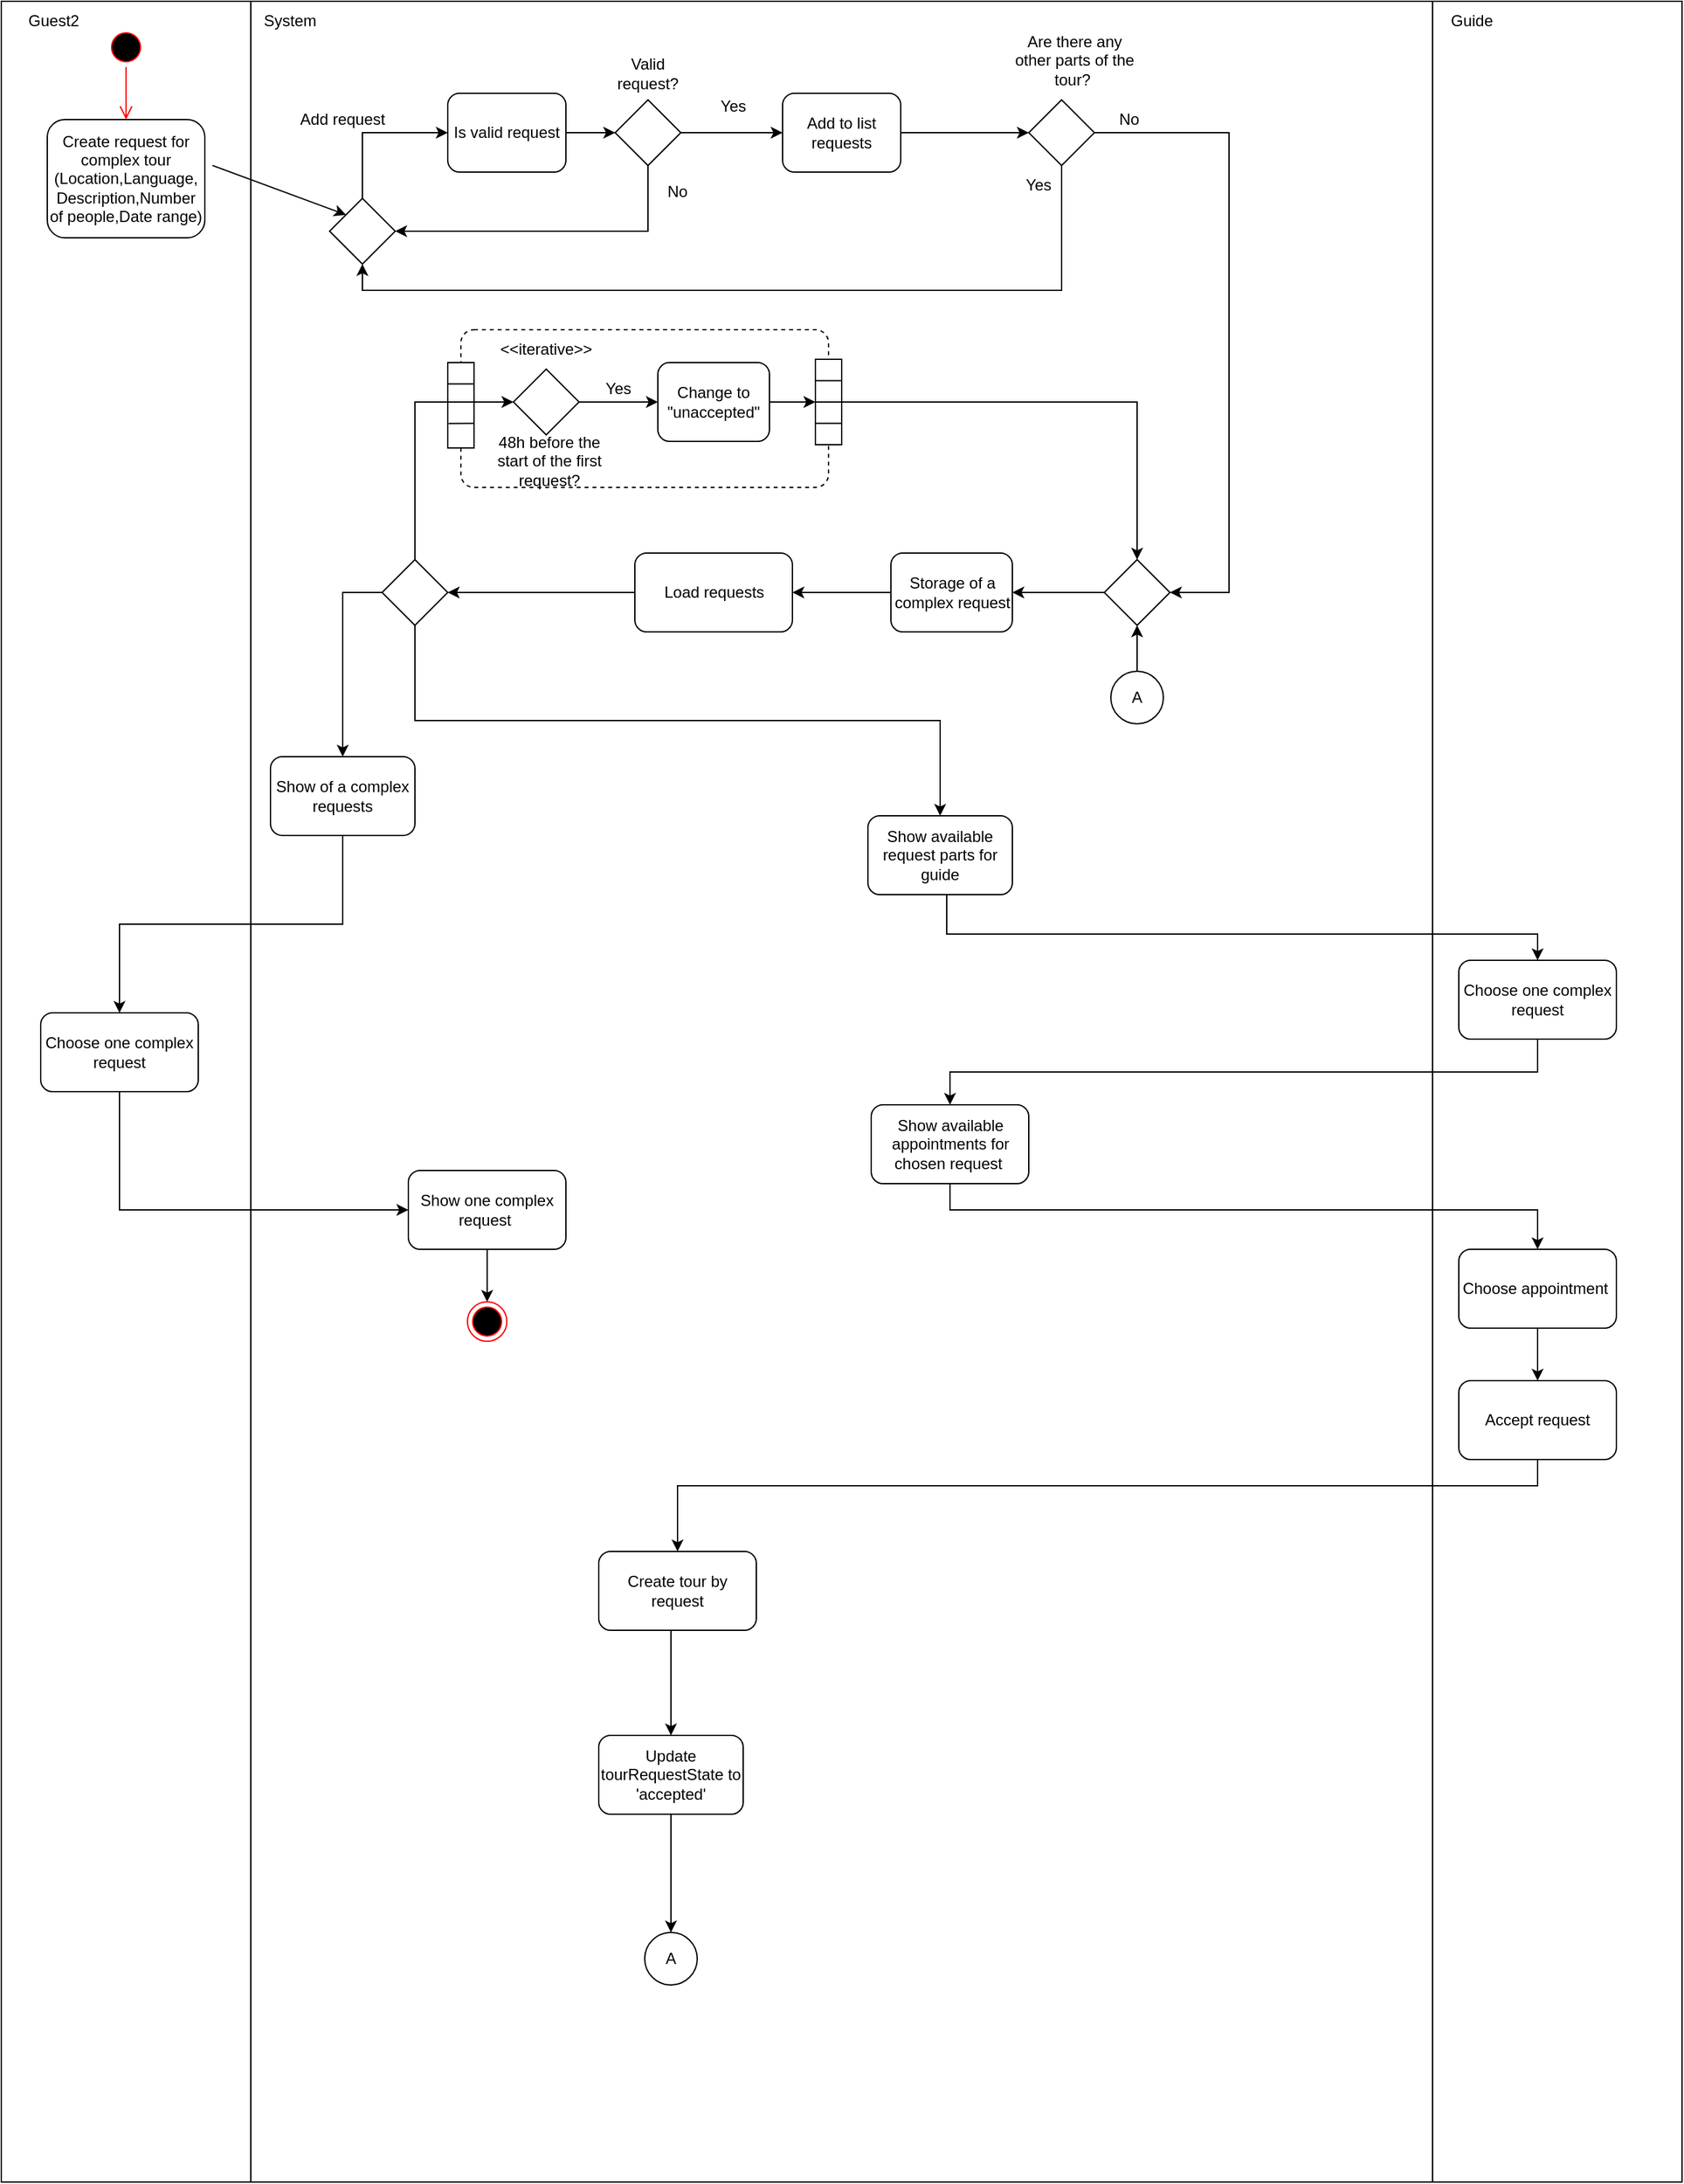 <mxfile version="21.3.8" type="device">
  <diagram name="Page-1" id="8BPoMCp2TiOr8Bzh_alm">
    <mxGraphModel dx="1744" dy="947" grid="1" gridSize="10" guides="1" tooltips="1" connect="1" arrows="1" fold="1" page="1" pageScale="1" pageWidth="1654" pageHeight="2336" math="0" shadow="0">
      <root>
        <mxCell id="0" />
        <mxCell id="1" parent="0" />
        <mxCell id="gNELy4mMwM59_GkufHWA-8" value="" style="rounded=0;whiteSpace=wrap;html=1;" parent="1" vertex="1">
          <mxGeometry x="310" y="100" width="900" height="1660" as="geometry" />
        </mxCell>
        <mxCell id="gNELy4mMwM59_GkufHWA-6" value="" style="rounded=0;whiteSpace=wrap;html=1;" parent="1" vertex="1">
          <mxGeometry x="120" y="100" width="190" height="1660" as="geometry" />
        </mxCell>
        <mxCell id="gNELy4mMwM59_GkufHWA-1" value="" style="ellipse;html=1;shape=startState;fillColor=#000000;strokeColor=#ff0000;" parent="1" vertex="1">
          <mxGeometry x="200" y="120" width="30" height="30" as="geometry" />
        </mxCell>
        <mxCell id="gNELy4mMwM59_GkufHWA-2" value="" style="edgeStyle=orthogonalEdgeStyle;html=1;verticalAlign=bottom;endArrow=open;endSize=8;strokeColor=#ff0000;rounded=0;entryX=0.5;entryY=0;entryDx=0;entryDy=0;" parent="1" source="gNELy4mMwM59_GkufHWA-1" target="gNELy4mMwM59_GkufHWA-3" edge="1">
          <mxGeometry relative="1" as="geometry">
            <mxPoint x="215" y="240" as="targetPoint" />
          </mxGeometry>
        </mxCell>
        <mxCell id="gNELy4mMwM59_GkufHWA-3" value="Create request for complex tour&lt;br&gt;(Location,Language,&lt;br&gt;Description,Number of people,Date range)" style="rounded=1;whiteSpace=wrap;html=1;" parent="1" vertex="1">
          <mxGeometry x="155" y="190" width="120" height="90" as="geometry" />
        </mxCell>
        <mxCell id="gNELy4mMwM59_GkufHWA-7" value="Guest2" style="text;html=1;strokeColor=none;fillColor=none;align=center;verticalAlign=middle;whiteSpace=wrap;rounded=0;" parent="1" vertex="1">
          <mxGeometry x="130" y="100" width="60" height="30" as="geometry" />
        </mxCell>
        <mxCell id="gNELy4mMwM59_GkufHWA-9" value="System" style="text;html=1;strokeColor=none;fillColor=none;align=center;verticalAlign=middle;whiteSpace=wrap;rounded=0;" parent="1" vertex="1">
          <mxGeometry x="310" y="100" width="60" height="30" as="geometry" />
        </mxCell>
        <mxCell id="gNELy4mMwM59_GkufHWA-11" value="" style="rounded=0;whiteSpace=wrap;html=1;" parent="1" vertex="1">
          <mxGeometry x="1210" y="100" width="190" height="1660" as="geometry" />
        </mxCell>
        <mxCell id="gNELy4mMwM59_GkufHWA-18" value="" style="edgeStyle=orthogonalEdgeStyle;rounded=0;orthogonalLoop=1;jettySize=auto;html=1;" parent="1" source="gNELy4mMwM59_GkufHWA-14" target="gNELy4mMwM59_GkufHWA-17" edge="1">
          <mxGeometry relative="1" as="geometry" />
        </mxCell>
        <mxCell id="gNELy4mMwM59_GkufHWA-14" value="Is valid request" style="rounded=1;whiteSpace=wrap;html=1;" parent="1" vertex="1">
          <mxGeometry x="460" y="170" width="90" height="60" as="geometry" />
        </mxCell>
        <mxCell id="gNELy4mMwM59_GkufHWA-21" value="" style="edgeStyle=orthogonalEdgeStyle;rounded=0;orthogonalLoop=1;jettySize=auto;html=1;" parent="1" source="gNELy4mMwM59_GkufHWA-17" target="gNELy4mMwM59_GkufHWA-20" edge="1">
          <mxGeometry relative="1" as="geometry" />
        </mxCell>
        <mxCell id="gNELy4mMwM59_GkufHWA-49" style="edgeStyle=orthogonalEdgeStyle;rounded=0;orthogonalLoop=1;jettySize=auto;html=1;entryX=1;entryY=0.5;entryDx=0;entryDy=0;" parent="1" source="gNELy4mMwM59_GkufHWA-17" target="gNELy4mMwM59_GkufHWA-23" edge="1">
          <mxGeometry relative="1" as="geometry">
            <Array as="points">
              <mxPoint x="613" y="275" />
            </Array>
          </mxGeometry>
        </mxCell>
        <mxCell id="gNELy4mMwM59_GkufHWA-17" value="" style="rhombus;whiteSpace=wrap;html=1;" parent="1" vertex="1">
          <mxGeometry x="587.5" y="175" width="50" height="50" as="geometry" />
        </mxCell>
        <mxCell id="gNELy4mMwM59_GkufHWA-19" value="Valid request?" style="text;html=1;strokeColor=none;fillColor=none;align=center;verticalAlign=middle;whiteSpace=wrap;rounded=0;" parent="1" vertex="1">
          <mxGeometry x="580" y="140" width="65" height="30" as="geometry" />
        </mxCell>
        <mxCell id="gNELy4mMwM59_GkufHWA-38" value="" style="edgeStyle=orthogonalEdgeStyle;rounded=0;orthogonalLoop=1;jettySize=auto;html=1;" parent="1" source="gNELy4mMwM59_GkufHWA-20" target="gNELy4mMwM59_GkufHWA-37" edge="1">
          <mxGeometry relative="1" as="geometry" />
        </mxCell>
        <mxCell id="gNELy4mMwM59_GkufHWA-20" value="Add to list requests" style="rounded=1;whiteSpace=wrap;html=1;" parent="1" vertex="1">
          <mxGeometry x="715" y="170" width="90" height="60" as="geometry" />
        </mxCell>
        <mxCell id="gNELy4mMwM59_GkufHWA-48" style="edgeStyle=orthogonalEdgeStyle;rounded=0;orthogonalLoop=1;jettySize=auto;html=1;entryX=0;entryY=0.5;entryDx=0;entryDy=0;exitX=0.5;exitY=0;exitDx=0;exitDy=0;" parent="1" source="gNELy4mMwM59_GkufHWA-23" target="gNELy4mMwM59_GkufHWA-14" edge="1">
          <mxGeometry relative="1" as="geometry" />
        </mxCell>
        <mxCell id="gNELy4mMwM59_GkufHWA-23" value="" style="rhombus;whiteSpace=wrap;html=1;" parent="1" vertex="1">
          <mxGeometry x="370" y="250" width="50" height="50" as="geometry" />
        </mxCell>
        <mxCell id="gNELy4mMwM59_GkufHWA-58" style="edgeStyle=orthogonalEdgeStyle;rounded=0;orthogonalLoop=1;jettySize=auto;html=1;entryX=0.5;entryY=1;entryDx=0;entryDy=0;" parent="1" source="gNELy4mMwM59_GkufHWA-37" target="gNELy4mMwM59_GkufHWA-23" edge="1">
          <mxGeometry relative="1" as="geometry">
            <Array as="points">
              <mxPoint x="928" y="320" />
              <mxPoint x="395" y="320" />
            </Array>
          </mxGeometry>
        </mxCell>
        <mxCell id="gNELy4mMwM59_GkufHWA-37" value="" style="rhombus;whiteSpace=wrap;html=1;" parent="1" vertex="1">
          <mxGeometry x="902.5" y="175" width="50" height="50" as="geometry" />
        </mxCell>
        <mxCell id="gNELy4mMwM59_GkufHWA-39" value="Are there any other parts of the tour?&amp;nbsp;" style="text;html=1;strokeColor=none;fillColor=none;align=center;verticalAlign=middle;whiteSpace=wrap;rounded=0;" parent="1" vertex="1">
          <mxGeometry x="890" y="115" width="95" height="60" as="geometry" />
        </mxCell>
        <mxCell id="gNELy4mMwM59_GkufHWA-44" value="" style="endArrow=classic;html=1;rounded=0;entryX=0;entryY=0;entryDx=0;entryDy=0;exitX=1.048;exitY=0.388;exitDx=0;exitDy=0;exitPerimeter=0;" parent="1" source="gNELy4mMwM59_GkufHWA-3" target="gNELy4mMwM59_GkufHWA-23" edge="1">
          <mxGeometry width="50" height="50" relative="1" as="geometry">
            <mxPoint x="290" y="225" as="sourcePoint" />
            <mxPoint x="340" y="175" as="targetPoint" />
          </mxGeometry>
        </mxCell>
        <mxCell id="gNELy4mMwM59_GkufHWA-53" value="Yes" style="text;html=1;strokeColor=none;fillColor=none;align=center;verticalAlign=middle;whiteSpace=wrap;rounded=0;" parent="1" vertex="1">
          <mxGeometry x="660" y="170" width="35" height="20" as="geometry" />
        </mxCell>
        <mxCell id="gNELy4mMwM59_GkufHWA-54" value="No" style="text;html=1;strokeColor=none;fillColor=none;align=center;verticalAlign=middle;whiteSpace=wrap;rounded=0;" parent="1" vertex="1">
          <mxGeometry x="620" y="230" width="30" height="30" as="geometry" />
        </mxCell>
        <mxCell id="-ve8lsEsOyCSf-6zEsDF-4" value="" style="edgeStyle=orthogonalEdgeStyle;rounded=0;orthogonalLoop=1;jettySize=auto;html=1;exitX=0;exitY=0.5;exitDx=0;exitDy=0;" parent="1" source="gNELy4mMwM59_GkufHWA-55" target="-ve8lsEsOyCSf-6zEsDF-3" edge="1">
          <mxGeometry relative="1" as="geometry">
            <mxPoint x="715" y="550" as="sourcePoint" />
          </mxGeometry>
        </mxCell>
        <mxCell id="gNELy4mMwM59_GkufHWA-55" value="Storage of a complex request" style="rounded=1;whiteSpace=wrap;html=1;" parent="1" vertex="1">
          <mxGeometry x="797.5" y="520" width="92.5" height="60" as="geometry" />
        </mxCell>
        <mxCell id="gNELy4mMwM59_GkufHWA-56" value="Add request" style="text;html=1;strokeColor=none;fillColor=none;align=center;verticalAlign=middle;whiteSpace=wrap;rounded=0;" parent="1" vertex="1">
          <mxGeometry x="340" y="175" width="80" height="30" as="geometry" />
        </mxCell>
        <mxCell id="gNELy4mMwM59_GkufHWA-59" value="Yes" style="text;html=1;strokeColor=none;fillColor=none;align=center;verticalAlign=middle;whiteSpace=wrap;rounded=0;" parent="1" vertex="1">
          <mxGeometry x="890" y="225" width="40" height="30" as="geometry" />
        </mxCell>
        <mxCell id="-ve8lsEsOyCSf-6zEsDF-17" style="edgeStyle=orthogonalEdgeStyle;rounded=0;orthogonalLoop=1;jettySize=auto;html=1;entryX=1;entryY=0.5;entryDx=0;entryDy=0;exitX=1;exitY=0.5;exitDx=0;exitDy=0;" parent="1" source="gNELy4mMwM59_GkufHWA-37" target="-ve8lsEsOyCSf-6zEsDF-14" edge="1">
          <mxGeometry relative="1" as="geometry">
            <Array as="points">
              <mxPoint x="1055" y="200" />
              <mxPoint x="1055" y="550" />
            </Array>
          </mxGeometry>
        </mxCell>
        <mxCell id="gNELy4mMwM59_GkufHWA-61" value="No" style="text;html=1;strokeColor=none;fillColor=none;align=center;verticalAlign=middle;whiteSpace=wrap;rounded=0;" parent="1" vertex="1">
          <mxGeometry x="960" y="175" width="37.5" height="30" as="geometry" />
        </mxCell>
        <mxCell id="gNELy4mMwM59_GkufHWA-62" value="Show of a complex requests" style="rounded=1;whiteSpace=wrap;html=1;" parent="1" vertex="1">
          <mxGeometry x="325" y="675" width="110" height="60" as="geometry" />
        </mxCell>
        <mxCell id="gNELy4mMwM59_GkufHWA-69" style="edgeStyle=orthogonalEdgeStyle;rounded=0;orthogonalLoop=1;jettySize=auto;html=1;entryX=0;entryY=0.5;entryDx=0;entryDy=0;exitX=0.5;exitY=1;exitDx=0;exitDy=0;" parent="1" source="gNELy4mMwM59_GkufHWA-66" target="gNELy4mMwM59_GkufHWA-68" edge="1">
          <mxGeometry relative="1" as="geometry" />
        </mxCell>
        <mxCell id="gNELy4mMwM59_GkufHWA-66" value="Choose one complex request" style="rounded=1;whiteSpace=wrap;html=1;" parent="1" vertex="1">
          <mxGeometry x="150" y="870" width="120" height="60" as="geometry" />
        </mxCell>
        <mxCell id="-ve8lsEsOyCSf-6zEsDF-2" value="" style="edgeStyle=orthogonalEdgeStyle;rounded=0;orthogonalLoop=1;jettySize=auto;html=1;" parent="1" source="gNELy4mMwM59_GkufHWA-68" target="-ve8lsEsOyCSf-6zEsDF-1" edge="1">
          <mxGeometry relative="1" as="geometry" />
        </mxCell>
        <mxCell id="gNELy4mMwM59_GkufHWA-68" value="Show one complex request&amp;nbsp;" style="rounded=1;whiteSpace=wrap;html=1;" parent="1" vertex="1">
          <mxGeometry x="430" y="990" width="120" height="60" as="geometry" />
        </mxCell>
        <mxCell id="-ve8lsEsOyCSf-6zEsDF-1" value="" style="ellipse;html=1;shape=endState;fillColor=#000000;strokeColor=#ff0000;" parent="1" vertex="1">
          <mxGeometry x="475" y="1090" width="30" height="30" as="geometry" />
        </mxCell>
        <mxCell id="-ve8lsEsOyCSf-6zEsDF-21" value="" style="edgeStyle=orthogonalEdgeStyle;rounded=0;orthogonalLoop=1;jettySize=auto;html=1;" parent="1" source="-ve8lsEsOyCSf-6zEsDF-3" target="-ve8lsEsOyCSf-6zEsDF-12" edge="1">
          <mxGeometry relative="1" as="geometry" />
        </mxCell>
        <mxCell id="-ve8lsEsOyCSf-6zEsDF-3" value="Load requests" style="rounded=1;whiteSpace=wrap;html=1;" parent="1" vertex="1">
          <mxGeometry x="602.5" y="520" width="120" height="60" as="geometry" />
        </mxCell>
        <mxCell id="-ve8lsEsOyCSf-6zEsDF-48" style="edgeStyle=orthogonalEdgeStyle;rounded=0;orthogonalLoop=1;jettySize=auto;html=1;entryX=0.5;entryY=0;entryDx=0;entryDy=0;exitX=0.5;exitY=1;exitDx=0;exitDy=0;" parent="1" source="gNELy4mMwM59_GkufHWA-62" target="gNELy4mMwM59_GkufHWA-66" edge="1">
          <mxGeometry relative="1" as="geometry">
            <mxPoint x="505.053" y="775.053" as="sourcePoint" />
          </mxGeometry>
        </mxCell>
        <mxCell id="-ve8lsEsOyCSf-6zEsDF-9" value="Guide" style="text;html=1;strokeColor=none;fillColor=none;align=center;verticalAlign=middle;whiteSpace=wrap;rounded=0;" parent="1" vertex="1">
          <mxGeometry x="1210" y="100" width="60" height="30" as="geometry" />
        </mxCell>
        <mxCell id="-ve8lsEsOyCSf-6zEsDF-10" value="" style="html=1;align=center;verticalAlign=top;rounded=1;absoluteArcSize=1;arcSize=20;dashed=1;whiteSpace=wrap;" parent="1" vertex="1">
          <mxGeometry x="470" y="350" width="280" height="120" as="geometry" />
        </mxCell>
        <mxCell id="-ve8lsEsOyCSf-6zEsDF-42" style="edgeStyle=orthogonalEdgeStyle;rounded=0;orthogonalLoop=1;jettySize=auto;html=1;entryX=0;entryY=0.5;entryDx=0;entryDy=0;exitX=0.5;exitY=0;exitDx=0;exitDy=0;" parent="1" source="-ve8lsEsOyCSf-6zEsDF-12" target="-ve8lsEsOyCSf-6zEsDF-23" edge="1">
          <mxGeometry relative="1" as="geometry">
            <Array as="points">
              <mxPoint x="435" y="405" />
            </Array>
          </mxGeometry>
        </mxCell>
        <mxCell id="-ve8lsEsOyCSf-6zEsDF-45" style="edgeStyle=orthogonalEdgeStyle;rounded=0;orthogonalLoop=1;jettySize=auto;html=1;entryX=0.5;entryY=0;entryDx=0;entryDy=0;exitX=0;exitY=0.5;exitDx=0;exitDy=0;" parent="1" source="-ve8lsEsOyCSf-6zEsDF-12" target="gNELy4mMwM59_GkufHWA-62" edge="1">
          <mxGeometry relative="1" as="geometry" />
        </mxCell>
        <mxCell id="-ve8lsEsOyCSf-6zEsDF-12" value="" style="rhombus;whiteSpace=wrap;html=1;" parent="1" vertex="1">
          <mxGeometry x="410" y="525" width="50" height="50" as="geometry" />
        </mxCell>
        <mxCell id="-ve8lsEsOyCSf-6zEsDF-20" value="" style="edgeStyle=orthogonalEdgeStyle;rounded=0;orthogonalLoop=1;jettySize=auto;html=1;" parent="1" source="-ve8lsEsOyCSf-6zEsDF-14" target="gNELy4mMwM59_GkufHWA-55" edge="1">
          <mxGeometry relative="1" as="geometry" />
        </mxCell>
        <mxCell id="-ve8lsEsOyCSf-6zEsDF-14" value="" style="rhombus;whiteSpace=wrap;html=1;" parent="1" vertex="1">
          <mxGeometry x="960" y="525" width="50" height="50" as="geometry" />
        </mxCell>
        <mxCell id="-ve8lsEsOyCSf-6zEsDF-22" value="&amp;lt;&amp;lt;iterative&amp;gt;&amp;gt;" style="text;html=1;strokeColor=none;fillColor=none;align=center;verticalAlign=middle;whiteSpace=wrap;rounded=0;" parent="1" vertex="1">
          <mxGeometry x="490" y="350" width="90" height="30" as="geometry" />
        </mxCell>
        <mxCell id="-ve8lsEsOyCSf-6zEsDF-26" value="" style="edgeStyle=orthogonalEdgeStyle;rounded=0;orthogonalLoop=1;jettySize=auto;html=1;" parent="1" source="-ve8lsEsOyCSf-6zEsDF-23" target="-ve8lsEsOyCSf-6zEsDF-24" edge="1">
          <mxGeometry relative="1" as="geometry" />
        </mxCell>
        <mxCell id="-ve8lsEsOyCSf-6zEsDF-23" value="" style="rhombus;whiteSpace=wrap;html=1;" parent="1" vertex="1">
          <mxGeometry x="510" y="380" width="50" height="50" as="geometry" />
        </mxCell>
        <mxCell id="-ve8lsEsOyCSf-6zEsDF-44" value="" style="edgeStyle=orthogonalEdgeStyle;rounded=0;orthogonalLoop=1;jettySize=auto;html=1;" parent="1" source="-ve8lsEsOyCSf-6zEsDF-24" target="-ve8lsEsOyCSf-6zEsDF-38" edge="1">
          <mxGeometry relative="1" as="geometry" />
        </mxCell>
        <mxCell id="-ve8lsEsOyCSf-6zEsDF-24" value="Change to &quot;unaccepted&quot;" style="rounded=1;whiteSpace=wrap;html=1;" parent="1" vertex="1">
          <mxGeometry x="620" y="375" width="85" height="60" as="geometry" />
        </mxCell>
        <mxCell id="-ve8lsEsOyCSf-6zEsDF-25" value="48h&amp;nbsp;before the start of the first request?" style="text;html=1;strokeColor=none;fillColor=none;align=center;verticalAlign=middle;whiteSpace=wrap;rounded=0;" parent="1" vertex="1">
          <mxGeometry x="495" y="435" width="85" height="30" as="geometry" />
        </mxCell>
        <mxCell id="-ve8lsEsOyCSf-6zEsDF-27" value="Yes" style="text;html=1;strokeColor=none;fillColor=none;align=center;verticalAlign=middle;whiteSpace=wrap;rounded=0;" parent="1" vertex="1">
          <mxGeometry x="560" y="380" width="60" height="30" as="geometry" />
        </mxCell>
        <mxCell id="-ve8lsEsOyCSf-6zEsDF-34" value="" style="rounded=0;whiteSpace=wrap;html=1;" parent="1" vertex="1">
          <mxGeometry x="460" y="375" width="20" height="65" as="geometry" />
        </mxCell>
        <mxCell id="-ve8lsEsOyCSf-6zEsDF-35" value="" style="endArrow=none;html=1;rounded=0;entryX=1;entryY=0.25;entryDx=0;entryDy=0;exitX=0;exitY=0.25;exitDx=0;exitDy=0;" parent="1" source="-ve8lsEsOyCSf-6zEsDF-34" target="-ve8lsEsOyCSf-6zEsDF-34" edge="1">
          <mxGeometry width="50" height="50" relative="1" as="geometry">
            <mxPoint x="430" y="485" as="sourcePoint" />
            <mxPoint x="480" y="435" as="targetPoint" />
          </mxGeometry>
        </mxCell>
        <mxCell id="-ve8lsEsOyCSf-6zEsDF-36" value="" style="endArrow=none;html=1;rounded=0;exitX=0.02;exitY=0.461;exitDx=0;exitDy=0;entryX=1.006;entryY=0.461;entryDx=0;entryDy=0;entryPerimeter=0;exitPerimeter=0;" parent="1" source="-ve8lsEsOyCSf-6zEsDF-34" target="-ve8lsEsOyCSf-6zEsDF-34" edge="1">
          <mxGeometry width="50" height="50" relative="1" as="geometry">
            <mxPoint x="470" y="401" as="sourcePoint" />
            <mxPoint x="480" y="411" as="targetPoint" />
          </mxGeometry>
        </mxCell>
        <mxCell id="-ve8lsEsOyCSf-6zEsDF-37" value="" style="endArrow=none;html=1;rounded=0;exitX=0.035;exitY=0.713;exitDx=0;exitDy=0;exitPerimeter=0;entryX=0.994;entryY=0.712;entryDx=0;entryDy=0;entryPerimeter=0;" parent="1" source="-ve8lsEsOyCSf-6zEsDF-34" target="-ve8lsEsOyCSf-6zEsDF-34" edge="1">
          <mxGeometry width="50" height="50" relative="1" as="geometry">
            <mxPoint x="470" y="421" as="sourcePoint" />
            <mxPoint x="480" y="420" as="targetPoint" />
          </mxGeometry>
        </mxCell>
        <mxCell id="-ve8lsEsOyCSf-6zEsDF-43" style="edgeStyle=orthogonalEdgeStyle;rounded=0;orthogonalLoop=1;jettySize=auto;html=1;entryX=0.5;entryY=0;entryDx=0;entryDy=0;" parent="1" source="-ve8lsEsOyCSf-6zEsDF-38" target="-ve8lsEsOyCSf-6zEsDF-14" edge="1">
          <mxGeometry relative="1" as="geometry" />
        </mxCell>
        <mxCell id="-ve8lsEsOyCSf-6zEsDF-38" value="" style="rounded=0;whiteSpace=wrap;html=1;" parent="1" vertex="1">
          <mxGeometry x="740" y="372.5" width="20" height="65" as="geometry" />
        </mxCell>
        <mxCell id="-ve8lsEsOyCSf-6zEsDF-39" value="" style="endArrow=none;html=1;rounded=0;entryX=1;entryY=0.25;entryDx=0;entryDy=0;exitX=0;exitY=0.25;exitDx=0;exitDy=0;" parent="1" source="-ve8lsEsOyCSf-6zEsDF-38" target="-ve8lsEsOyCSf-6zEsDF-38" edge="1">
          <mxGeometry width="50" height="50" relative="1" as="geometry">
            <mxPoint x="710" y="482.5" as="sourcePoint" />
            <mxPoint x="760" y="432.5" as="targetPoint" />
          </mxGeometry>
        </mxCell>
        <mxCell id="-ve8lsEsOyCSf-6zEsDF-40" value="" style="endArrow=none;html=1;rounded=0;exitX=0;exitY=0.5;exitDx=0;exitDy=0;entryX=1;entryY=0.5;entryDx=0;entryDy=0;" parent="1" source="-ve8lsEsOyCSf-6zEsDF-38" target="-ve8lsEsOyCSf-6zEsDF-38" edge="1">
          <mxGeometry width="50" height="50" relative="1" as="geometry">
            <mxPoint x="750" y="398.5" as="sourcePoint" />
            <mxPoint x="760" y="408.5" as="targetPoint" />
          </mxGeometry>
        </mxCell>
        <mxCell id="-ve8lsEsOyCSf-6zEsDF-41" value="" style="endArrow=none;html=1;rounded=0;exitX=0;exitY=0.75;exitDx=0;exitDy=0;entryX=1;entryY=0.75;entryDx=0;entryDy=0;" parent="1" source="-ve8lsEsOyCSf-6zEsDF-38" target="-ve8lsEsOyCSf-6zEsDF-38" edge="1">
          <mxGeometry width="50" height="50" relative="1" as="geometry">
            <mxPoint x="750" y="418.5" as="sourcePoint" />
            <mxPoint x="770" y="418.5" as="targetPoint" />
          </mxGeometry>
        </mxCell>
        <mxCell id="-ve8lsEsOyCSf-6zEsDF-47" value="" style="edgeStyle=orthogonalEdgeStyle;rounded=0;orthogonalLoop=1;jettySize=auto;html=1;" parent="1" source="-ve8lsEsOyCSf-6zEsDF-46" target="-ve8lsEsOyCSf-6zEsDF-14" edge="1">
          <mxGeometry relative="1" as="geometry" />
        </mxCell>
        <mxCell id="-ve8lsEsOyCSf-6zEsDF-46" value="A" style="ellipse;whiteSpace=wrap;html=1;aspect=fixed;" parent="1" vertex="1">
          <mxGeometry x="965" y="610" width="40" height="40" as="geometry" />
        </mxCell>
        <mxCell id="bZ3Upsa8VaGHeyiVMd8T-10" style="edgeStyle=orthogonalEdgeStyle;rounded=0;orthogonalLoop=1;jettySize=auto;html=1;exitX=0.5;exitY=1;exitDx=0;exitDy=0;" parent="1" source="-ve8lsEsOyCSf-6zEsDF-12" target="bZ3Upsa8VaGHeyiVMd8T-11" edge="1">
          <mxGeometry relative="1" as="geometry">
            <mxPoint x="500" y="600" as="sourcePoint" />
            <mxPoint x="500" y="550" as="targetPoint" />
            <Array as="points" />
          </mxGeometry>
        </mxCell>
        <mxCell id="bZ3Upsa8VaGHeyiVMd8T-11" value="Show available request parts for guide" style="rounded=1;whiteSpace=wrap;html=1;" parent="1" vertex="1">
          <mxGeometry x="780" y="720" width="110" height="60" as="geometry" />
        </mxCell>
        <mxCell id="bZ3Upsa8VaGHeyiVMd8T-12" style="edgeStyle=orthogonalEdgeStyle;rounded=0;orthogonalLoop=1;jettySize=auto;html=1;entryX=0.5;entryY=0;entryDx=0;entryDy=0;exitX=0.591;exitY=1;exitDx=0;exitDy=0;exitPerimeter=0;" parent="1" source="bZ3Upsa8VaGHeyiVMd8T-11" target="bZ3Upsa8VaGHeyiVMd8T-13" edge="1">
          <mxGeometry relative="1" as="geometry">
            <mxPoint x="910" y="760" as="sourcePoint" />
            <mxPoint x="740" y="895" as="targetPoint" />
            <Array as="points">
              <mxPoint x="840" y="780" />
              <mxPoint x="840" y="810" />
              <mxPoint x="1290" y="810" />
            </Array>
          </mxGeometry>
        </mxCell>
        <mxCell id="bZ3Upsa8VaGHeyiVMd8T-13" value="Choose one complex request" style="rounded=1;whiteSpace=wrap;html=1;" parent="1" vertex="1">
          <mxGeometry x="1230" y="830" width="120" height="60" as="geometry" />
        </mxCell>
        <mxCell id="bZ3Upsa8VaGHeyiVMd8T-16" style="edgeStyle=orthogonalEdgeStyle;rounded=0;orthogonalLoop=1;jettySize=auto;html=1;entryX=0.5;entryY=0;entryDx=0;entryDy=0;exitX=0.5;exitY=1;exitDx=0;exitDy=0;" parent="1" source="bZ3Upsa8VaGHeyiVMd8T-13" target="bZ3Upsa8VaGHeyiVMd8T-17" edge="1">
          <mxGeometry relative="1" as="geometry">
            <mxPoint x="422.24" y="885" as="sourcePoint" />
            <mxPoint x="1097.24" y="915" as="targetPoint" />
          </mxGeometry>
        </mxCell>
        <mxCell id="bZ3Upsa8VaGHeyiVMd8T-17" value="Show available appointments for chosen request&amp;nbsp;" style="rounded=1;whiteSpace=wrap;html=1;" parent="1" vertex="1">
          <mxGeometry x="782.5" y="940" width="120" height="60" as="geometry" />
        </mxCell>
        <mxCell id="bZ3Upsa8VaGHeyiVMd8T-18" style="edgeStyle=orthogonalEdgeStyle;rounded=0;orthogonalLoop=1;jettySize=auto;html=1;exitX=0.5;exitY=1;exitDx=0;exitDy=0;entryX=0.5;entryY=0;entryDx=0;entryDy=0;" parent="1" source="bZ3Upsa8VaGHeyiVMd8T-17" target="bZ3Upsa8VaGHeyiVMd8T-19" edge="1">
          <mxGeometry relative="1" as="geometry">
            <mxPoint x="1220" y="1020" as="sourcePoint" />
            <mxPoint x="1030" y="1070" as="targetPoint" />
            <Array as="points">
              <mxPoint x="842" y="1020" />
            </Array>
          </mxGeometry>
        </mxCell>
        <mxCell id="bZ3Upsa8VaGHeyiVMd8T-19" value="Choose appointment&amp;nbsp;" style="rounded=1;whiteSpace=wrap;html=1;" parent="1" vertex="1">
          <mxGeometry x="1230" y="1050" width="120" height="60" as="geometry" />
        </mxCell>
        <mxCell id="bZ3Upsa8VaGHeyiVMd8T-20" value="Accept request" style="rounded=1;whiteSpace=wrap;html=1;" parent="1" vertex="1">
          <mxGeometry x="1230" y="1150" width="120" height="60" as="geometry" />
        </mxCell>
        <mxCell id="bZ3Upsa8VaGHeyiVMd8T-23" value="" style="edgeStyle=orthogonalEdgeStyle;rounded=0;orthogonalLoop=1;jettySize=auto;html=1;exitX=0.5;exitY=1;exitDx=0;exitDy=0;entryX=0.5;entryY=0;entryDx=0;entryDy=0;" parent="1" source="bZ3Upsa8VaGHeyiVMd8T-19" target="bZ3Upsa8VaGHeyiVMd8T-20" edge="1">
          <mxGeometry relative="1" as="geometry">
            <mxPoint x="820" y="1148" as="sourcePoint" />
            <mxPoint x="820" y="1188" as="targetPoint" />
            <Array as="points">
              <mxPoint x="1290" y="1130" />
              <mxPoint x="1290" y="1130" />
            </Array>
          </mxGeometry>
        </mxCell>
        <mxCell id="bZ3Upsa8VaGHeyiVMd8T-24" value="Create tour by request" style="rounded=1;whiteSpace=wrap;html=1;" parent="1" vertex="1">
          <mxGeometry x="575" y="1280" width="120" height="60" as="geometry" />
        </mxCell>
        <mxCell id="bZ3Upsa8VaGHeyiVMd8T-25" value="" style="edgeStyle=orthogonalEdgeStyle;rounded=0;orthogonalLoop=1;jettySize=auto;html=1;entryX=0.5;entryY=0;entryDx=0;entryDy=0;exitX=0.5;exitY=1;exitDx=0;exitDy=0;" parent="1" source="bZ3Upsa8VaGHeyiVMd8T-20" target="bZ3Upsa8VaGHeyiVMd8T-24" edge="1">
          <mxGeometry relative="1" as="geometry">
            <mxPoint x="990" y="1168" as="sourcePoint" />
            <mxPoint x="987.5" y="1256" as="targetPoint" />
            <Array as="points">
              <mxPoint x="1290" y="1230" />
              <mxPoint x="635" y="1230" />
            </Array>
          </mxGeometry>
        </mxCell>
        <mxCell id="7mUq4Ys8tXXHykeceGQT-1" value="Update tourRequestState to &#39;accepted&#39;" style="rounded=1;whiteSpace=wrap;html=1;" parent="1" vertex="1">
          <mxGeometry x="575" y="1420" width="110" height="60" as="geometry" />
        </mxCell>
        <mxCell id="7mUq4Ys8tXXHykeceGQT-4" value="" style="edgeStyle=orthogonalEdgeStyle;rounded=0;orthogonalLoop=1;jettySize=auto;html=1;entryX=0.5;entryY=0;entryDx=0;entryDy=0;exitX=0.5;exitY=1;exitDx=0;exitDy=0;" parent="1" source="bZ3Upsa8VaGHeyiVMd8T-24" target="7mUq4Ys8tXXHykeceGQT-1" edge="1">
          <mxGeometry relative="1" as="geometry">
            <mxPoint x="680" y="1450" as="sourcePoint" />
            <mxPoint x="500" y="1500" as="targetPoint" />
            <Array as="points">
              <mxPoint x="630" y="1340" />
            </Array>
          </mxGeometry>
        </mxCell>
        <mxCell id="7mUq4Ys8tXXHykeceGQT-5" value="" style="edgeStyle=orthogonalEdgeStyle;rounded=0;orthogonalLoop=1;jettySize=auto;html=1;entryX=0.5;entryY=0;entryDx=0;entryDy=0;exitX=0.5;exitY=1;exitDx=0;exitDy=0;" parent="1" source="7mUq4Ys8tXXHykeceGQT-1" target="7mUq4Ys8tXXHykeceGQT-6" edge="1">
          <mxGeometry relative="1" as="geometry">
            <mxPoint x="620" y="1484" as="sourcePoint" />
            <mxPoint x="722.5" y="1540" as="targetPoint" />
            <Array as="points">
              <mxPoint x="630" y="1570" />
            </Array>
          </mxGeometry>
        </mxCell>
        <mxCell id="7mUq4Ys8tXXHykeceGQT-6" value="A" style="ellipse;whiteSpace=wrap;html=1;aspect=fixed;" parent="1" vertex="1">
          <mxGeometry x="610" y="1570" width="40" height="40" as="geometry" />
        </mxCell>
      </root>
    </mxGraphModel>
  </diagram>
</mxfile>
